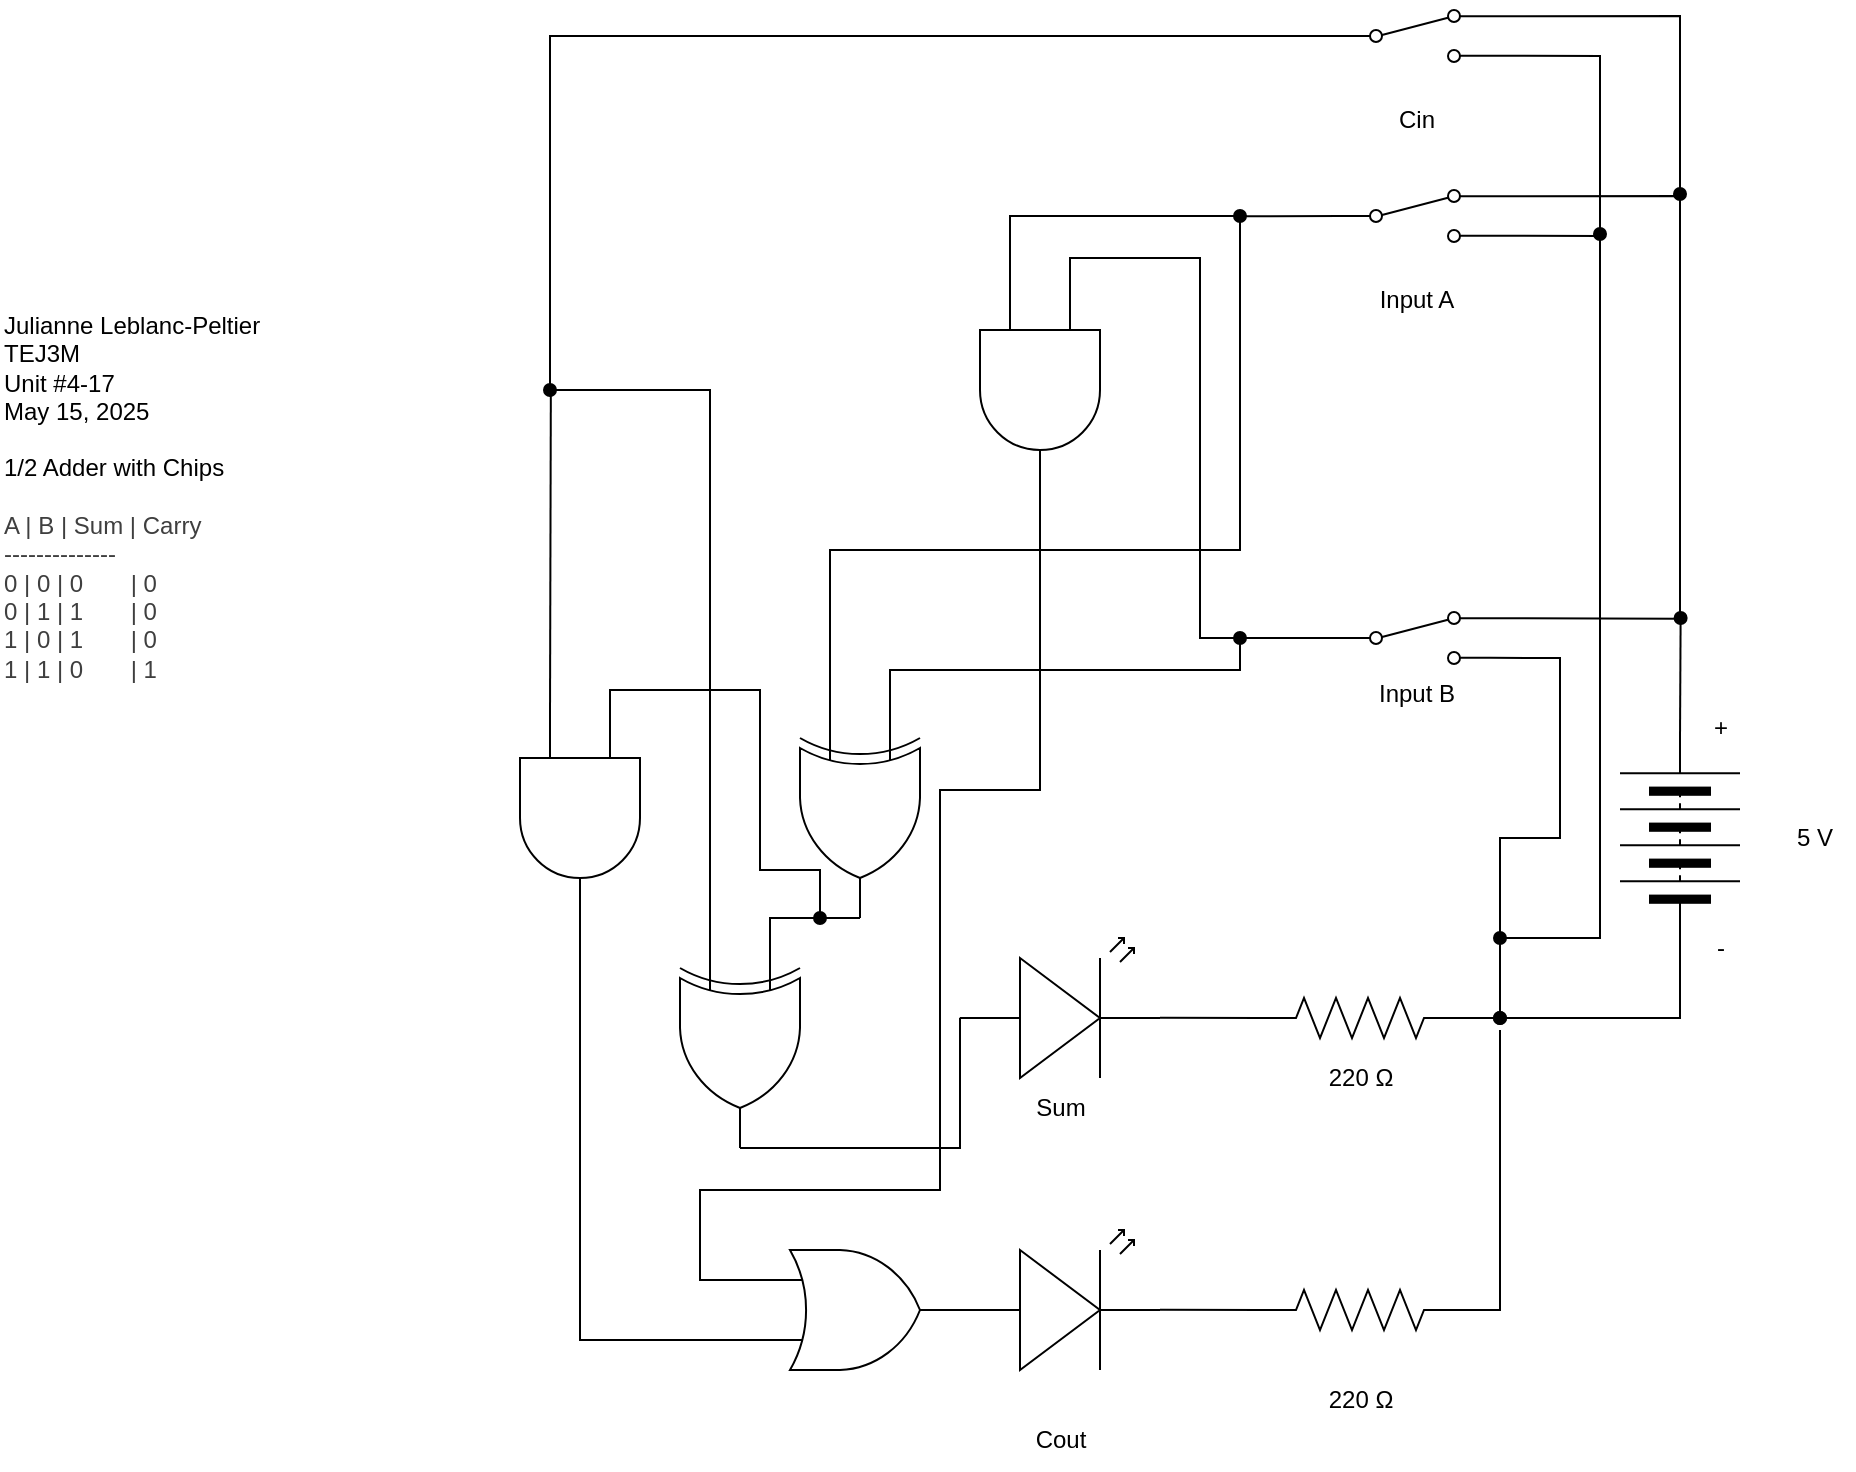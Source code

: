 <mxfile>
    <diagram id="Dk3TtWKtaW7Kt4UJ4QXf" name="Page-1">
        <mxGraphModel dx="1911" dy="771" grid="1" gridSize="10" guides="1" tooltips="1" connect="1" arrows="1" fold="1" page="1" pageScale="1" pageWidth="827" pageHeight="1169" math="0" shadow="0">
            <root>
                <mxCell id="0"/>
                <mxCell id="1" parent="0"/>
                <mxCell id="2" style="edgeStyle=none;html=1;rounded=0;curved=0;endArrow=none;endFill=0;startArrow=oval;startFill=1;entryX=1;entryY=0.88;entryDx=0;entryDy=0;" edge="1" parent="1" target="14">
                    <mxGeometry relative="1" as="geometry">
                        <mxPoint x="590" y="344" as="targetPoint"/>
                        <mxPoint x="580" y="524" as="sourcePoint"/>
                        <Array as="points">
                            <mxPoint x="580" y="434"/>
                            <mxPoint x="610" y="434"/>
                            <mxPoint x="610" y="344"/>
                        </Array>
                    </mxGeometry>
                </mxCell>
                <mxCell id="3" style="edgeStyle=none;html=1;exitX=1;exitY=0.5;exitDx=0;exitDy=0;endArrow=oval;endFill=1;" edge="1" parent="1" source="4">
                    <mxGeometry relative="1" as="geometry">
                        <mxPoint x="670.308" y="324" as="targetPoint"/>
                    </mxGeometry>
                </mxCell>
                <mxCell id="4" value="" style="pointerEvents=1;verticalLabelPosition=bottom;shadow=0;dashed=0;align=center;html=1;verticalAlign=top;shape=mxgraph.electrical.miscellaneous.batteryStack;rotation=-90;" vertex="1" parent="1">
                    <mxGeometry x="620" y="404" width="100" height="60" as="geometry"/>
                </mxCell>
                <mxCell id="5" value="" style="verticalLabelPosition=bottom;shadow=0;dashed=0;align=center;html=1;verticalAlign=top;shape=mxgraph.electrical.opto_electronics.led_2;pointerEvents=1;rotation=0;" vertex="1" parent="1">
                    <mxGeometry x="310" y="484" width="100" height="70" as="geometry"/>
                </mxCell>
                <mxCell id="6" value="Sum" style="text;html=1;align=center;verticalAlign=middle;resizable=0;points=[];autosize=1;strokeColor=none;fillColor=none;" vertex="1" parent="1">
                    <mxGeometry x="335" y="554" width="50" height="30" as="geometry"/>
                </mxCell>
                <mxCell id="7" value="5 V" style="text;html=1;align=center;verticalAlign=middle;resizable=0;points=[];autosize=1;strokeColor=none;fillColor=none;" vertex="1" parent="1">
                    <mxGeometry x="717" y="419" width="40" height="30" as="geometry"/>
                </mxCell>
                <mxCell id="8" value="+" style="text;html=1;align=center;verticalAlign=middle;resizable=0;points=[];autosize=1;strokeColor=none;fillColor=none;" vertex="1" parent="1">
                    <mxGeometry x="675" y="364" width="30" height="30" as="geometry"/>
                </mxCell>
                <mxCell id="9" style="edgeStyle=none;html=1;exitX=0;exitY=0.5;exitDx=0;exitDy=0;rounded=0;curved=0;endArrow=none;endFill=0;" edge="1" parent="1" source="4">
                    <mxGeometry relative="1" as="geometry">
                        <mxPoint x="580" y="524" as="targetPoint"/>
                        <Array as="points">
                            <mxPoint x="670" y="524"/>
                        </Array>
                    </mxGeometry>
                </mxCell>
                <mxCell id="10" value="-" style="text;html=1;align=center;verticalAlign=middle;resizable=0;points=[];autosize=1;strokeColor=none;fillColor=none;" vertex="1" parent="1">
                    <mxGeometry x="675" y="474" width="30" height="30" as="geometry"/>
                </mxCell>
                <mxCell id="11" value="Julianne Leblanc-Peltier&lt;div&gt;TEJ3M&lt;/div&gt;&lt;div&gt;Unit #4-17&lt;/div&gt;&lt;div&gt;May 15, 2025&lt;/div&gt;" style="text;html=1;align=left;verticalAlign=middle;resizable=0;points=[];autosize=1;strokeColor=none;fillColor=none;" vertex="1" parent="1">
                    <mxGeometry x="-170" y="164" width="150" height="70" as="geometry"/>
                </mxCell>
                <mxCell id="12" value="Input B" style="text;html=1;align=center;verticalAlign=middle;resizable=0;points=[];autosize=1;strokeColor=none;fillColor=none;" vertex="1" parent="1">
                    <mxGeometry x="507.5" y="347" width="60" height="30" as="geometry"/>
                </mxCell>
                <mxCell id="13" style="edgeStyle=none;html=1;endArrow=none;endFill=0;exitX=1;exitY=0.12;exitDx=0;exitDy=0;" edge="1" parent="1" source="14">
                    <mxGeometry relative="1" as="geometry">
                        <mxPoint x="670" y="324.385" as="targetPoint"/>
                        <mxPoint x="600" y="324" as="sourcePoint"/>
                    </mxGeometry>
                </mxCell>
                <mxCell id="14" value="" style="html=1;shape=mxgraph.electrical.electro-mechanical.twoWaySwitch;aspect=fixed;elSwitchState=2;flipV=0;" vertex="1" parent="1">
                    <mxGeometry x="500" y="321" width="75" height="26" as="geometry"/>
                </mxCell>
                <mxCell id="15" value="&lt;span style=&quot;color: rgb(0, 0, 0);&quot;&gt;1/2 Adder with Chips&lt;/span&gt;&lt;div&gt;&lt;font color=&quot;#000000&quot;&gt;&lt;br&gt;&lt;/font&gt;&lt;div style=&quot;color: rgb(63, 63, 63); scrollbar-color: rgb(226, 226, 226) rgb(251, 251, 251);&quot;&gt;&lt;span style=&quot;scrollbar-color: rgb(226, 226, 226) rgb(251, 251, 251); background-color: transparent; color: rgb(63, 63, 63);&quot;&gt;A | B | Sum | Carry&lt;/span&gt;&lt;div style=&quot;color: rgb(63, 63, 63); scrollbar-color: rgb(226, 226, 226) rgb(251, 251, 251);&quot;&gt;--------------&lt;/div&gt;&lt;div style=&quot;color: rgb(63, 63, 63); scrollbar-color: rgb(226, 226, 226) rgb(251, 251, 251);&quot;&gt;0 | 0 | 0&lt;span style=&quot;white-space: pre;&quot;&gt;&#x9;&lt;/span&gt;&amp;nbsp; &amp;nbsp;| 0&lt;/div&gt;&lt;div style=&quot;color: rgb(63, 63, 63); scrollbar-color: rgb(226, 226, 226) rgb(251, 251, 251);&quot;&gt;0 | 1 | 1&lt;span style=&quot;white-space: pre;&quot;&gt;&#x9;&lt;/span&gt;&amp;nbsp; &amp;nbsp;| 0&lt;/div&gt;&lt;/div&gt;&lt;div style=&quot;color: rgb(63, 63, 63); scrollbar-color: rgb(226, 226, 226) rgb(251, 251, 251);&quot;&gt;1 | 0 | 1&lt;span style=&quot;white-space: pre;&quot;&gt;&#x9;&lt;/span&gt;&amp;nbsp; &amp;nbsp;| 0&lt;/div&gt;&lt;div style=&quot;color: rgb(63, 63, 63); scrollbar-color: rgb(226, 226, 226) rgb(251, 251, 251);&quot;&gt;1 | 1 | 0&lt;span style=&quot;white-space: pre;&quot;&gt;&#x9;&lt;/span&gt;&amp;nbsp; &amp;nbsp;| 1&lt;/div&gt;&lt;/div&gt;" style="text;html=1;align=left;verticalAlign=middle;resizable=0;points=[];autosize=1;strokeColor=none;fillColor=none;" vertex="1" parent="1">
                    <mxGeometry x="-170" y="234" width="130" height="130" as="geometry"/>
                </mxCell>
                <mxCell id="16" style="edgeStyle=none;html=1;exitX=0;exitY=0.5;exitDx=0;exitDy=0;exitPerimeter=0;endArrow=oval;endFill=1;" edge="1" parent="1" source="17">
                    <mxGeometry relative="1" as="geometry">
                        <mxPoint x="580" y="524" as="targetPoint"/>
                    </mxGeometry>
                </mxCell>
                <mxCell id="17" value="" style="pointerEvents=1;verticalLabelPosition=bottom;shadow=0;dashed=0;align=center;html=1;verticalAlign=top;shape=mxgraph.electrical.resistors.resistor_2;rotation=-180;" vertex="1" parent="1">
                    <mxGeometry x="460" y="514" width="100" height="20" as="geometry"/>
                </mxCell>
                <mxCell id="18" value="220 Ω" style="text;html=1;align=center;verticalAlign=middle;resizable=0;points=[];autosize=1;strokeColor=none;fillColor=none;" vertex="1" parent="1">
                    <mxGeometry x="480" y="539" width="60" height="30" as="geometry"/>
                </mxCell>
                <mxCell id="19" style="edgeStyle=none;html=1;exitX=1;exitY=0.57;exitDx=0;exitDy=0;exitPerimeter=0;entryX=1;entryY=0.5;entryDx=0;entryDy=0;entryPerimeter=0;endArrow=none;endFill=0;" edge="1" parent="1" source="5" target="17">
                    <mxGeometry relative="1" as="geometry">
                        <mxPoint x="460" y="534" as="targetPoint"/>
                    </mxGeometry>
                </mxCell>
                <mxCell id="21" style="edgeStyle=none;html=1;rounded=0;curved=0;endArrow=none;endFill=0;exitX=1;exitY=0.12;exitDx=0;exitDy=0;" edge="1" parent="1" source="23">
                    <mxGeometry relative="1" as="geometry">
                        <mxPoint x="670" y="324" as="targetPoint"/>
                        <Array as="points">
                            <mxPoint x="670" y="113"/>
                        </Array>
                        <mxPoint x="590" y="197" as="sourcePoint"/>
                    </mxGeometry>
                </mxCell>
                <mxCell id="22" style="edgeStyle=none;html=1;rounded=0;curved=0;endArrow=oval;endFill=1;exitX=1;exitY=0.88;exitDx=0;exitDy=0;" edge="1" parent="1" source="23">
                    <mxGeometry relative="1" as="geometry">
                        <mxPoint x="580" y="484.0" as="targetPoint"/>
                        <Array as="points">
                            <mxPoint x="630" y="133"/>
                            <mxPoint x="630" y="484"/>
                        </Array>
                        <mxPoint x="590" y="217" as="sourcePoint"/>
                    </mxGeometry>
                </mxCell>
                <mxCell id="46" style="edgeStyle=none;html=1;exitX=0;exitY=0.5;exitDx=0;exitDy=0;endArrow=none;endFill=0;" edge="1" parent="1" source="23">
                    <mxGeometry relative="1" as="geometry">
                        <mxPoint x="450" y="123.111" as="targetPoint"/>
                    </mxGeometry>
                </mxCell>
                <mxCell id="23" value="" style="html=1;shape=mxgraph.electrical.electro-mechanical.twoWaySwitch;aspect=fixed;elSwitchState=2;flipV=0;" vertex="1" parent="1">
                    <mxGeometry x="500" y="110" width="75" height="26" as="geometry"/>
                </mxCell>
                <mxCell id="24" value="Input A" style="text;html=1;align=center;verticalAlign=middle;resizable=0;points=[];autosize=1;strokeColor=none;fillColor=none;" vertex="1" parent="1">
                    <mxGeometry x="507.5" y="150" width="60" height="30" as="geometry"/>
                </mxCell>
                <mxCell id="26" style="edgeStyle=none;html=1;exitX=0;exitY=0.25;exitDx=0;exitDy=0;exitPerimeter=0;entryX=0;entryY=0.5;entryDx=0;entryDy=0;rounded=0;curved=0;endArrow=none;endFill=0;" edge="1" parent="1" source="27" target="14">
                    <mxGeometry relative="1" as="geometry">
                        <Array as="points">
                            <mxPoint x="275" y="350"/>
                            <mxPoint x="450" y="350"/>
                            <mxPoint x="450" y="334"/>
                        </Array>
                    </mxGeometry>
                </mxCell>
                <mxCell id="47" style="edgeStyle=none;html=1;exitX=0;exitY=0.75;exitDx=0;exitDy=0;exitPerimeter=0;rounded=0;curved=0;endArrow=none;endFill=0;" edge="1" parent="1" source="27">
                    <mxGeometry relative="1" as="geometry">
                        <mxPoint x="450" y="120" as="targetPoint"/>
                        <Array as="points">
                            <mxPoint x="245" y="290"/>
                            <mxPoint x="450" y="290"/>
                        </Array>
                    </mxGeometry>
                </mxCell>
                <mxCell id="27" value="" style="verticalLabelPosition=bottom;shadow=0;dashed=0;align=center;html=1;verticalAlign=top;shape=mxgraph.electrical.logic_gates.logic_gate;operation=xor;rotation=90;" vertex="1" parent="1">
                    <mxGeometry x="210" y="394" width="100" height="60" as="geometry"/>
                </mxCell>
                <mxCell id="28" value="" style="verticalLabelPosition=bottom;shadow=0;dashed=0;align=center;html=1;verticalAlign=top;shape=mxgraph.electrical.opto_electronics.led_2;pointerEvents=1;rotation=0;" vertex="1" parent="1">
                    <mxGeometry x="310" y="630" width="100" height="70" as="geometry"/>
                </mxCell>
                <mxCell id="29" style="edgeStyle=none;html=1;exitX=0;exitY=0.5;exitDx=0;exitDy=0;exitPerimeter=0;rounded=0;curved=0;endArrow=none;endFill=0;" edge="1" parent="1" source="30">
                    <mxGeometry relative="1" as="geometry">
                        <mxPoint x="580.0" y="530" as="targetPoint"/>
                        <Array as="points">
                            <mxPoint x="580" y="670"/>
                        </Array>
                    </mxGeometry>
                </mxCell>
                <mxCell id="30" value="" style="pointerEvents=1;verticalLabelPosition=bottom;shadow=0;dashed=0;align=center;html=1;verticalAlign=top;shape=mxgraph.electrical.resistors.resistor_2;rotation=-180;" vertex="1" parent="1">
                    <mxGeometry x="460" y="660" width="100" height="20" as="geometry"/>
                </mxCell>
                <mxCell id="31" value="220 Ω" style="text;html=1;align=center;verticalAlign=middle;resizable=0;points=[];autosize=1;strokeColor=none;fillColor=none;" vertex="1" parent="1">
                    <mxGeometry x="480" y="700" width="60" height="30" as="geometry"/>
                </mxCell>
                <mxCell id="32" value="Cout" style="text;html=1;align=center;verticalAlign=middle;resizable=0;points=[];autosize=1;strokeColor=none;fillColor=none;" vertex="1" parent="1">
                    <mxGeometry x="335" y="720" width="50" height="30" as="geometry"/>
                </mxCell>
                <mxCell id="33" style="edgeStyle=none;html=1;exitX=1;exitY=0.57;exitDx=0;exitDy=0;exitPerimeter=0;entryX=1;entryY=0.5;entryDx=0;entryDy=0;entryPerimeter=0;endArrow=none;endFill=0;" edge="1" parent="1" source="28" target="30">
                    <mxGeometry relative="1" as="geometry"/>
                </mxCell>
                <mxCell id="52" style="edgeStyle=none;html=1;exitX=0;exitY=0.75;exitDx=0;exitDy=0;exitPerimeter=0;endArrow=none;endFill=0;" edge="1" parent="1" source="36">
                    <mxGeometry relative="1" as="geometry">
                        <mxPoint x="105.421" y="210.0" as="targetPoint"/>
                    </mxGeometry>
                </mxCell>
                <mxCell id="55" style="edgeStyle=none;html=1;endArrow=oval;endFill=1;rounded=0;curved=0;exitX=0;exitY=0.25;exitDx=0;exitDy=0;exitPerimeter=0;" edge="1" parent="1" source="36">
                    <mxGeometry relative="1" as="geometry">
                        <mxPoint x="240" y="474" as="targetPoint"/>
                        <mxPoint x="135" y="368" as="sourcePoint"/>
                        <Array as="points">
                            <mxPoint x="135" y="360"/>
                            <mxPoint x="210" y="360"/>
                            <mxPoint x="210" y="370"/>
                            <mxPoint x="210" y="450"/>
                            <mxPoint x="240" y="450"/>
                        </Array>
                    </mxGeometry>
                </mxCell>
                <mxCell id="36" value="" style="verticalLabelPosition=bottom;shadow=0;dashed=0;align=center;html=1;verticalAlign=top;shape=mxgraph.electrical.logic_gates.logic_gate;operation=and;rotation=90;" vertex="1" parent="1">
                    <mxGeometry x="70" y="394" width="100" height="60" as="geometry"/>
                </mxCell>
                <mxCell id="37" style="edgeStyle=none;html=1;exitX=1;exitY=0.5;exitDx=0;exitDy=0;exitPerimeter=0;rounded=0;curved=0;endArrow=none;endFill=0;entryX=0;entryY=0.75;entryDx=0;entryDy=0;entryPerimeter=0;" edge="1" parent="1" source="36" target="49">
                    <mxGeometry relative="1" as="geometry">
                        <Array as="points">
                            <mxPoint x="120" y="685"/>
                        </Array>
                        <mxPoint x="240" y="670" as="targetPoint"/>
                    </mxGeometry>
                </mxCell>
                <mxCell id="41" style="edgeStyle=none;html=1;exitX=1;exitY=0.12;exitDx=0;exitDy=0;rounded=0;curved=0;endArrow=oval;endFill=1;" edge="1" parent="1" source="38">
                    <mxGeometry relative="1" as="geometry">
                        <mxPoint x="670" y="112" as="targetPoint"/>
                        <mxPoint x="575" y="25.12" as="sourcePoint"/>
                        <Array as="points">
                            <mxPoint x="670" y="23"/>
                        </Array>
                    </mxGeometry>
                </mxCell>
                <mxCell id="42" style="edgeStyle=none;html=1;exitX=0;exitY=0.5;exitDx=0;exitDy=0;rounded=0;curved=0;endArrow=oval;endFill=1;startArrow=none;startFill=0;" edge="1" parent="1" source="38">
                    <mxGeometry relative="1" as="geometry">
                        <mxPoint x="105" y="210" as="targetPoint"/>
                        <mxPoint x="505" y="33" as="sourcePoint"/>
                        <Array as="points">
                            <mxPoint x="105" y="33"/>
                        </Array>
                    </mxGeometry>
                </mxCell>
                <mxCell id="38" value="" style="html=1;shape=mxgraph.electrical.electro-mechanical.twoWaySwitch;aspect=fixed;elSwitchState=2;flipV=0;" vertex="1" parent="1">
                    <mxGeometry x="500" y="20" width="75" height="26" as="geometry"/>
                </mxCell>
                <mxCell id="39" value="Cin" style="text;html=1;align=center;verticalAlign=middle;resizable=0;points=[];autosize=1;strokeColor=none;fillColor=none;" vertex="1" parent="1">
                    <mxGeometry x="517.5" y="60" width="40" height="30" as="geometry"/>
                </mxCell>
                <mxCell id="40" value="" style="edgeStyle=none;orthogonalLoop=1;jettySize=auto;html=1;entryX=1;entryY=0.88;entryDx=0;entryDy=0;rounded=0;curved=0;endArrow=none;endFill=0;startArrow=oval;startFill=1;" edge="1" parent="1" target="38">
                    <mxGeometry width="100" relative="1" as="geometry">
                        <mxPoint x="630" y="132" as="sourcePoint"/>
                        <mxPoint x="575.0" y="44.88" as="targetPoint"/>
                        <Array as="points">
                            <mxPoint x="630" y="43"/>
                        </Array>
                    </mxGeometry>
                </mxCell>
                <mxCell id="51" style="edgeStyle=none;html=1;exitX=0;exitY=0.75;exitDx=0;exitDy=0;exitPerimeter=0;rounded=0;curved=0;endArrow=none;endFill=0;" edge="1" parent="1" source="43">
                    <mxGeometry relative="1" as="geometry">
                        <mxPoint x="103" y="210.0" as="targetPoint"/>
                        <mxPoint x="178" y="489" as="sourcePoint"/>
                        <Array as="points">
                            <mxPoint x="185" y="210"/>
                        </Array>
                    </mxGeometry>
                </mxCell>
                <mxCell id="43" value="" style="verticalLabelPosition=bottom;shadow=0;dashed=0;align=center;html=1;verticalAlign=top;shape=mxgraph.electrical.logic_gates.logic_gate;operation=xor;rotation=90;" vertex="1" parent="1">
                    <mxGeometry x="150" y="509" width="100" height="60" as="geometry"/>
                </mxCell>
                <mxCell id="48" style="edgeStyle=none;html=1;exitX=0;exitY=0.25;exitDx=0;exitDy=0;exitPerimeter=0;rounded=0;curved=0;endArrow=oval;endFill=1;" edge="1" parent="1">
                    <mxGeometry relative="1" as="geometry">
                        <mxPoint x="450" y="334" as="targetPoint"/>
                        <mxPoint x="365" y="164" as="sourcePoint"/>
                        <Array as="points">
                            <mxPoint x="365" y="144"/>
                            <mxPoint x="430" y="144"/>
                            <mxPoint x="430" y="334"/>
                        </Array>
                    </mxGeometry>
                </mxCell>
                <mxCell id="44" value="" style="verticalLabelPosition=bottom;shadow=0;dashed=0;align=center;html=1;verticalAlign=top;shape=mxgraph.electrical.logic_gates.logic_gate;operation=and;rotation=90;" vertex="1" parent="1">
                    <mxGeometry x="300" y="180" width="100" height="60" as="geometry"/>
                </mxCell>
                <mxCell id="45" style="edgeStyle=none;html=1;entryX=0;entryY=0.75;entryDx=0;entryDy=0;entryPerimeter=0;rounded=0;curved=0;endArrow=none;endFill=0;startArrow=oval;startFill=1;" edge="1" parent="1" target="44">
                    <mxGeometry relative="1" as="geometry">
                        <mxPoint x="450" y="123" as="sourcePoint"/>
                        <Array as="points">
                            <mxPoint x="335" y="123"/>
                        </Array>
                    </mxGeometry>
                </mxCell>
                <mxCell id="49" value="" style="verticalLabelPosition=bottom;shadow=0;dashed=0;align=center;html=1;verticalAlign=top;shape=mxgraph.electrical.logic_gates.logic_gate;operation=or;" vertex="1" parent="1">
                    <mxGeometry x="210" y="640" width="100" height="60" as="geometry"/>
                </mxCell>
                <mxCell id="53" style="edgeStyle=none;html=1;exitX=1;exitY=0.5;exitDx=0;exitDy=0;exitPerimeter=0;entryX=0;entryY=0.57;entryDx=0;entryDy=0;entryPerimeter=0;rounded=0;curved=0;endArrow=none;endFill=0;" edge="1" parent="1" source="43" target="5">
                    <mxGeometry relative="1" as="geometry">
                        <Array as="points">
                            <mxPoint x="310" y="589"/>
                        </Array>
                    </mxGeometry>
                </mxCell>
                <mxCell id="54" style="edgeStyle=none;html=1;entryX=1;entryY=0.5;entryDx=0;entryDy=0;entryPerimeter=0;endArrow=none;endFill=0;exitX=0;exitY=0.25;exitDx=0;exitDy=0;exitPerimeter=0;rounded=0;curved=0;" edge="1" parent="1" source="43" target="27">
                    <mxGeometry relative="1" as="geometry">
                        <mxPoint x="215" y="474" as="sourcePoint"/>
                        <Array as="points">
                            <mxPoint x="215" y="474"/>
                        </Array>
                    </mxGeometry>
                </mxCell>
                <mxCell id="56" style="edgeStyle=none;html=1;exitX=0;exitY=0.25;exitDx=0;exitDy=0;exitPerimeter=0;entryX=1;entryY=0.5;entryDx=0;entryDy=0;entryPerimeter=0;rounded=0;curved=0;endArrow=none;endFill=0;" edge="1" parent="1" source="49" target="44">
                    <mxGeometry relative="1" as="geometry">
                        <Array as="points">
                            <mxPoint x="180" y="655"/>
                            <mxPoint x="180" y="610"/>
                            <mxPoint x="300" y="610"/>
                            <mxPoint x="300" y="570"/>
                            <mxPoint x="300" y="410"/>
                            <mxPoint x="350" y="410"/>
                        </Array>
                    </mxGeometry>
                </mxCell>
            </root>
        </mxGraphModel>
    </diagram>
</mxfile>